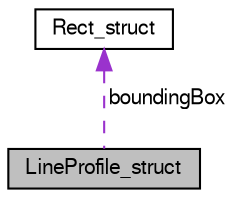 digraph "LineProfile_struct"
{
  bgcolor="transparent";
  edge [fontname="FreeSans",fontsize="10",labelfontname="FreeSans",labelfontsize="10"];
  node [fontname="FreeSans",fontsize="10",shape=record];
  Node1 [label="LineProfile_struct",height=0.2,width=0.4,color="black", fillcolor="grey75", style="filled" fontcolor="black"];
  Node2 -> Node1 [dir="back",color="darkorchid3",fontsize="10",style="dashed",label=" boundingBox" ,fontname="FreeSans"];
  Node2 [label="Rect_struct",height=0.2,width=0.4,color="black",URL="$struct_rect__struct.html"];
}
